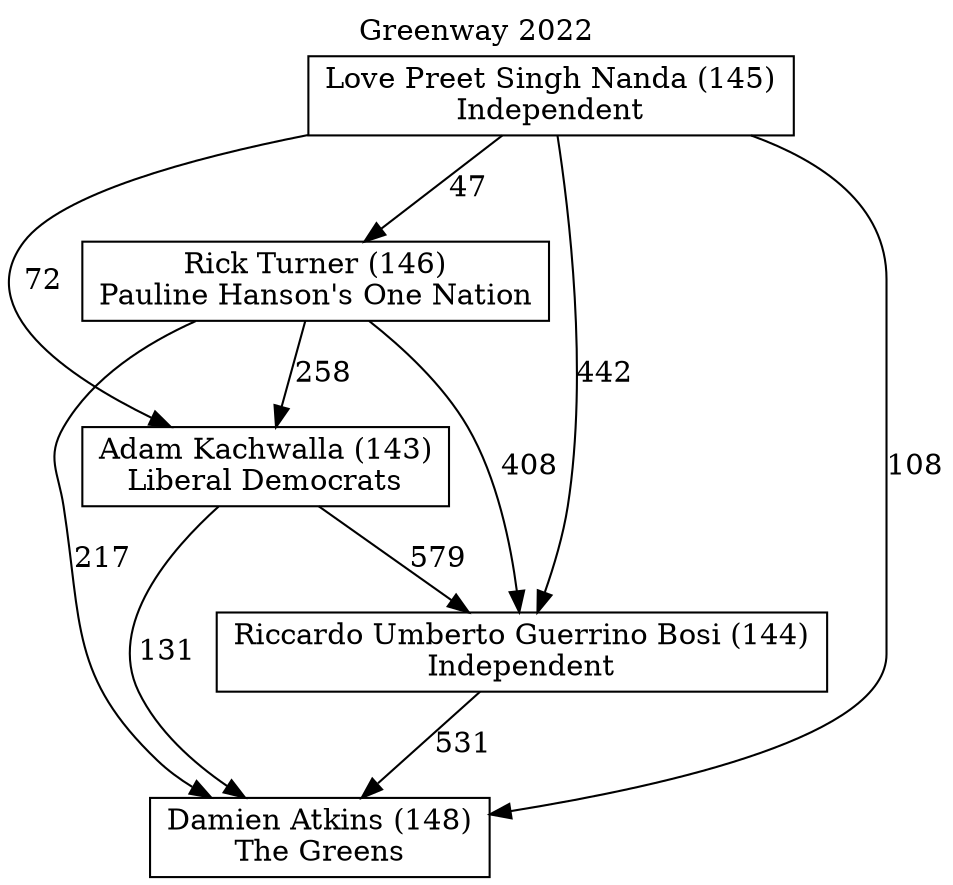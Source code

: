 // House preference flow
digraph "Damien Atkins (148)_Greenway_2022" {
	graph [label="Greenway 2022" labelloc=t mclimit=10]
	node [shape=box]
	"Adam Kachwalla (143)" [label="Adam Kachwalla (143)
Liberal Democrats"]
	"Damien Atkins (148)" [label="Damien Atkins (148)
The Greens"]
	"Riccardo Umberto Guerrino Bosi (144)" [label="Riccardo Umberto Guerrino Bosi (144)
Independent"]
	"Rick Turner (146)" [label="Rick Turner (146)
Pauline Hanson's One Nation"]
	"Love Preet Singh Nanda (145)" [label="Love Preet Singh Nanda (145)
Independent"]
	"Love Preet Singh Nanda (145)" -> "Riccardo Umberto Guerrino Bosi (144)" [label=442]
	"Adam Kachwalla (143)" -> "Damien Atkins (148)" [label=131]
	"Love Preet Singh Nanda (145)" -> "Rick Turner (146)" [label=47]
	"Love Preet Singh Nanda (145)" -> "Adam Kachwalla (143)" [label=72]
	"Rick Turner (146)" -> "Riccardo Umberto Guerrino Bosi (144)" [label=408]
	"Love Preet Singh Nanda (145)" -> "Damien Atkins (148)" [label=108]
	"Riccardo Umberto Guerrino Bosi (144)" -> "Damien Atkins (148)" [label=531]
	"Rick Turner (146)" -> "Adam Kachwalla (143)" [label=258]
	"Rick Turner (146)" -> "Damien Atkins (148)" [label=217]
	"Adam Kachwalla (143)" -> "Riccardo Umberto Guerrino Bosi (144)" [label=579]
}
